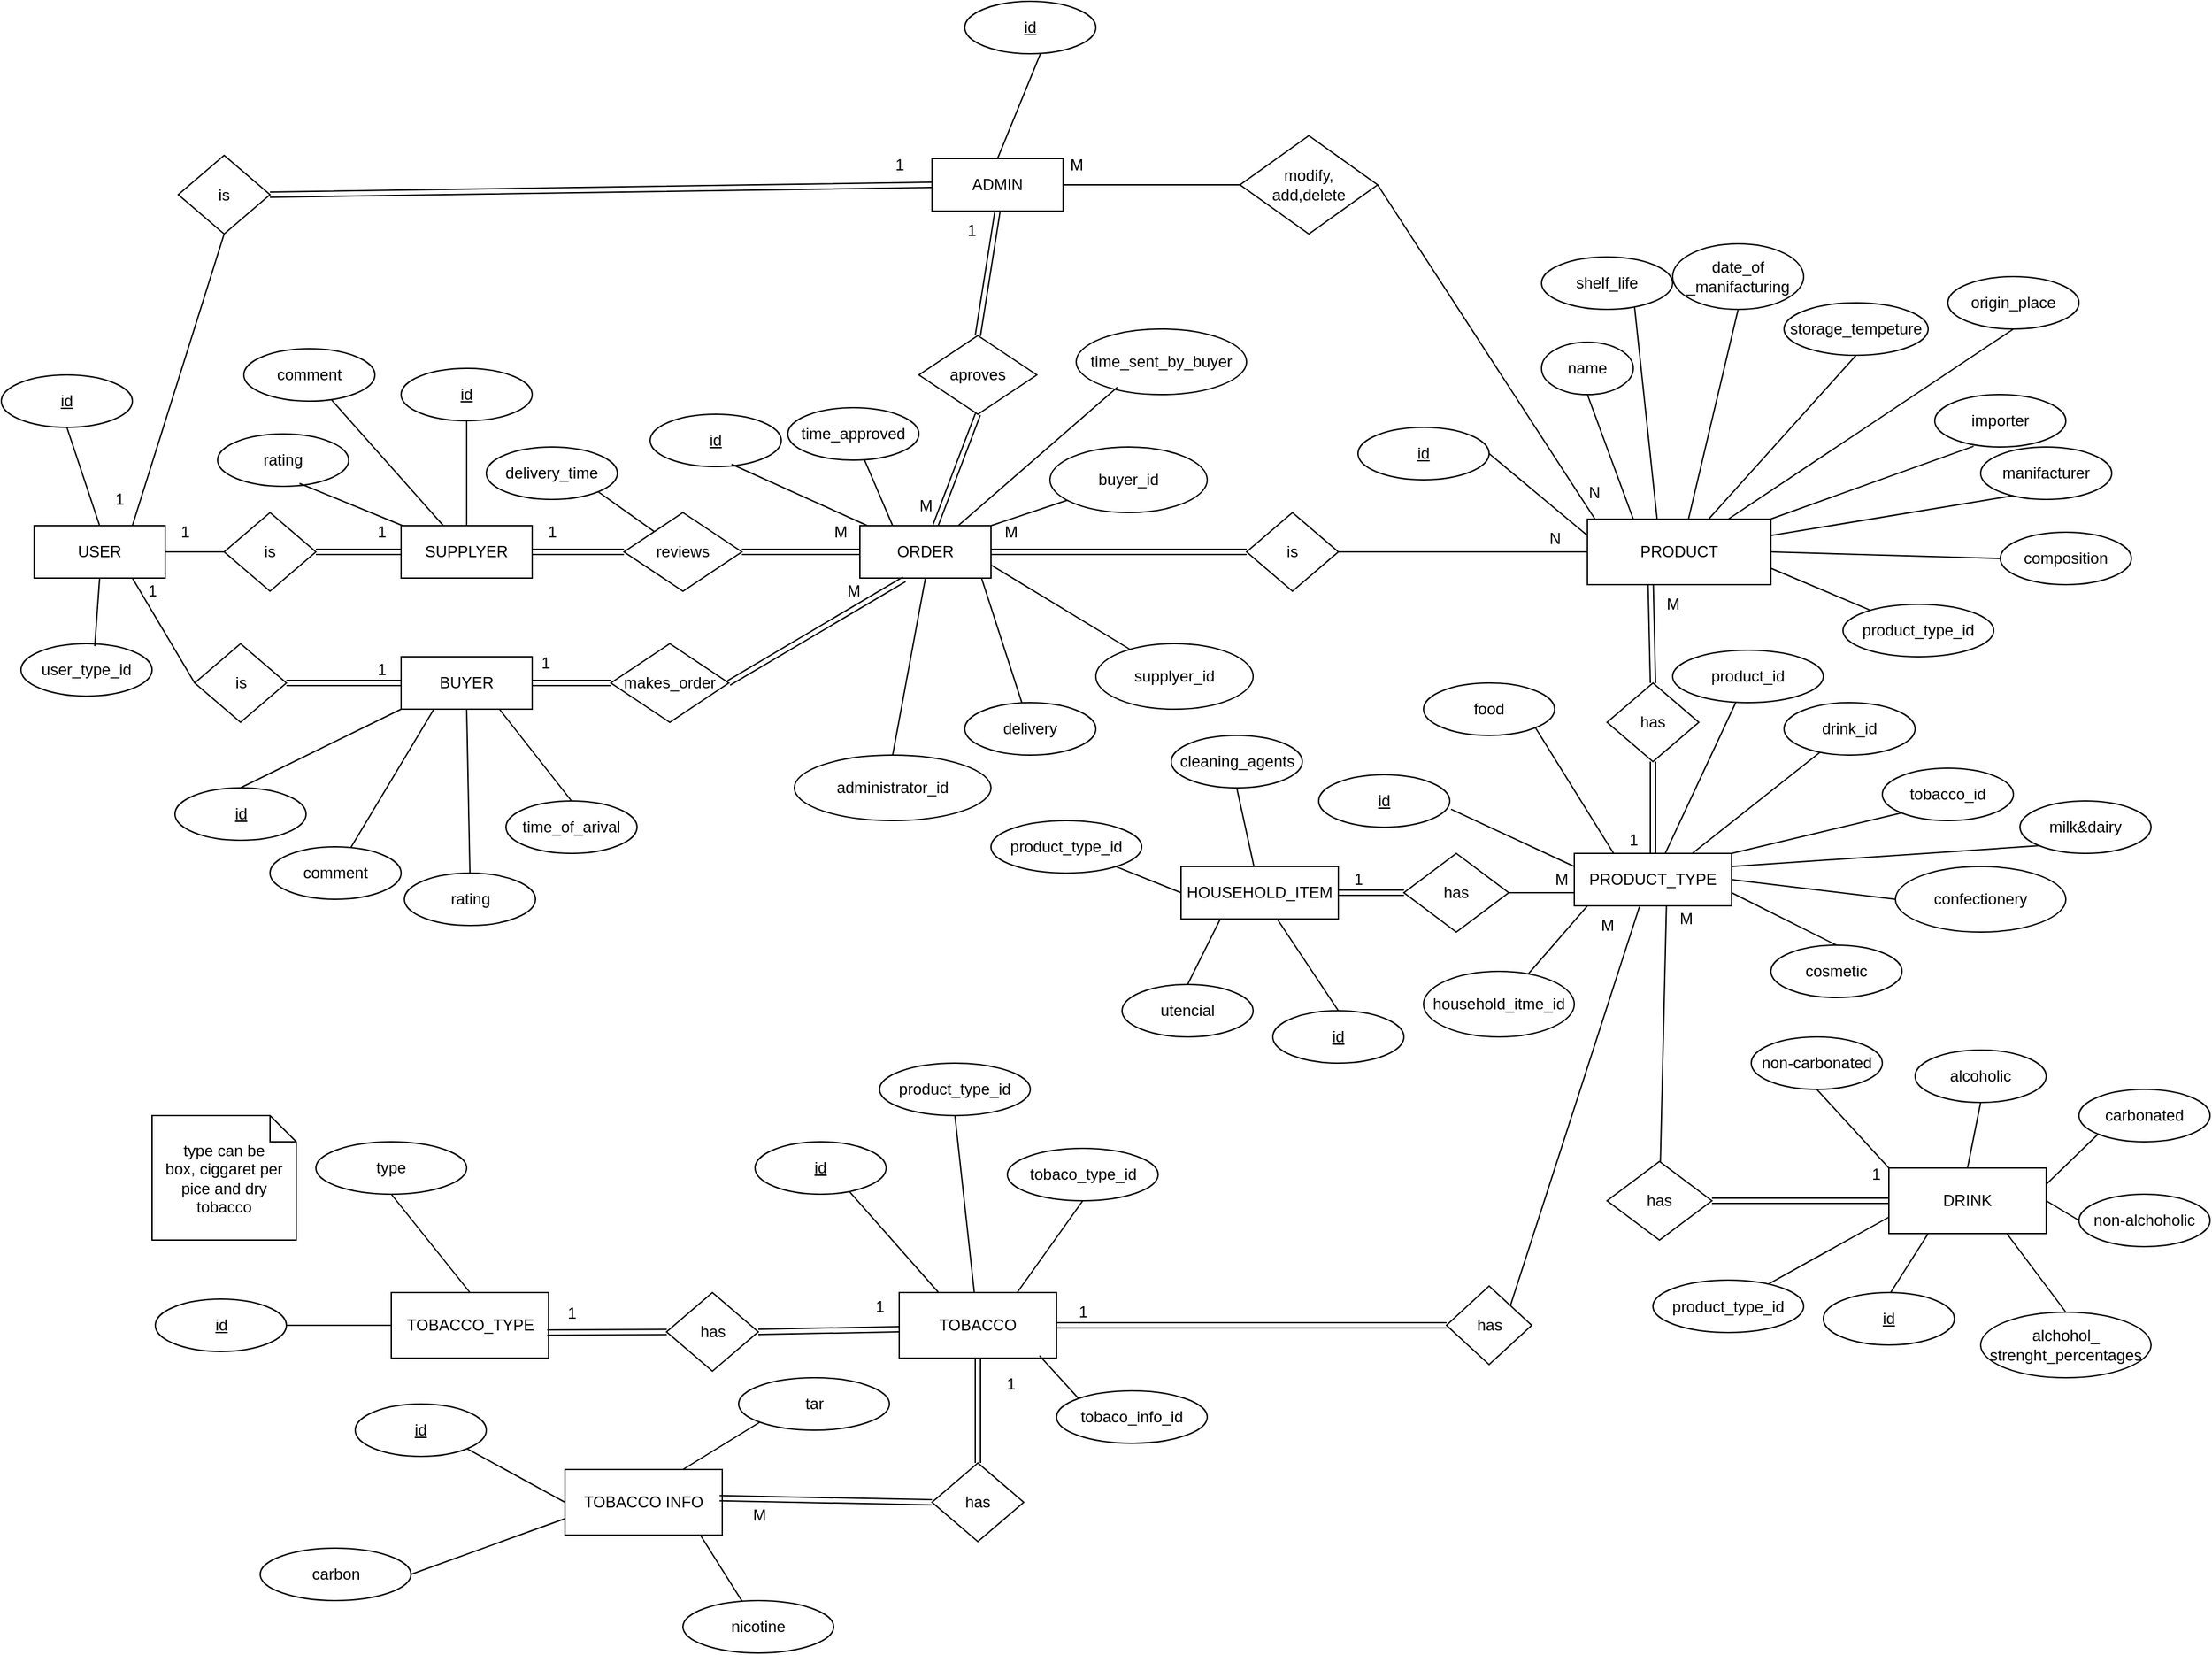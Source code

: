 <mxfile version="22.1.15" type="device">
  <diagram name="Page-1" id="J4cLD8PdN17ti4DEl5_Y">
    <mxGraphModel dx="2799" dy="2133" grid="1" gridSize="10" guides="1" tooltips="1" connect="1" arrows="1" fold="1" page="1" pageScale="1" pageWidth="850" pageHeight="1100" math="0" shadow="0">
      <root>
        <mxCell id="0" />
        <mxCell id="1" parent="0" />
        <mxCell id="G9Yo9sRYE2Fj-4BiYjjQ-325" value="" style="endArrow=none;html=1;rounded=0;exitX=0.75;exitY=0;exitDx=0;exitDy=0;" parent="1" source="G9Yo9sRYE2Fj-4BiYjjQ-302" target="G9Yo9sRYE2Fj-4BiYjjQ-317" edge="1">
          <mxGeometry relative="1" as="geometry">
            <mxPoint x="445" y="510" as="sourcePoint" />
            <mxPoint x="565" y="597" as="targetPoint" />
          </mxGeometry>
        </mxCell>
        <mxCell id="G9Yo9sRYE2Fj-4BiYjjQ-6" value="&lt;u&gt;id&lt;/u&gt;" style="ellipse;whiteSpace=wrap;html=1;align=center;" parent="1" vertex="1">
          <mxGeometry x="190" y="155" width="100" height="40" as="geometry" />
        </mxCell>
        <mxCell id="G9Yo9sRYE2Fj-4BiYjjQ-10" value="name" style="ellipse;whiteSpace=wrap;html=1;align=center;" parent="1" vertex="1">
          <mxGeometry x="330" y="90" width="70" height="40" as="geometry" />
        </mxCell>
        <mxCell id="G9Yo9sRYE2Fj-4BiYjjQ-11" value="storage_tempeture" style="ellipse;whiteSpace=wrap;html=1;align=center;" parent="1" vertex="1">
          <mxGeometry x="515" y="60" width="110" height="40" as="geometry" />
        </mxCell>
        <mxCell id="G9Yo9sRYE2Fj-4BiYjjQ-12" value="date_of&lt;br&gt;_manifacturing" style="ellipse;whiteSpace=wrap;html=1;align=center;" parent="1" vertex="1">
          <mxGeometry x="430" y="15" width="100" height="50" as="geometry" />
        </mxCell>
        <mxCell id="G9Yo9sRYE2Fj-4BiYjjQ-13" value="shelf_life" style="ellipse;whiteSpace=wrap;html=1;align=center;" parent="1" vertex="1">
          <mxGeometry x="330" y="25" width="100" height="40" as="geometry" />
        </mxCell>
        <mxCell id="G9Yo9sRYE2Fj-4BiYjjQ-14" value="composition" style="ellipse;whiteSpace=wrap;html=1;align=center;" parent="1" vertex="1">
          <mxGeometry x="680" y="235" width="100" height="40" as="geometry" />
        </mxCell>
        <mxCell id="G9Yo9sRYE2Fj-4BiYjjQ-19" value="origin_place" style="ellipse;whiteSpace=wrap;html=1;align=center;" parent="1" vertex="1">
          <mxGeometry x="640" y="40" width="100" height="40" as="geometry" />
        </mxCell>
        <mxCell id="G9Yo9sRYE2Fj-4BiYjjQ-24" value="manifacturer" style="ellipse;whiteSpace=wrap;html=1;align=center;" parent="1" vertex="1">
          <mxGeometry x="665" y="170" width="100" height="40" as="geometry" />
        </mxCell>
        <mxCell id="G9Yo9sRYE2Fj-4BiYjjQ-25" value="importer&lt;br&gt;" style="ellipse;whiteSpace=wrap;html=1;align=center;" parent="1" vertex="1">
          <mxGeometry x="630" y="130" width="100" height="40" as="geometry" />
        </mxCell>
        <mxCell id="G9Yo9sRYE2Fj-4BiYjjQ-26" value="" style="endArrow=none;html=1;rounded=0;entryX=0;entryY=0.25;entryDx=0;entryDy=0;exitX=1;exitY=0.5;exitDx=0;exitDy=0;" parent="1" source="G9Yo9sRYE2Fj-4BiYjjQ-6" target="G9Yo9sRYE2Fj-4BiYjjQ-1" edge="1">
          <mxGeometry relative="1" as="geometry">
            <mxPoint x="165" y="280" as="sourcePoint" />
            <mxPoint x="325" y="280" as="targetPoint" />
          </mxGeometry>
        </mxCell>
        <mxCell id="G9Yo9sRYE2Fj-4BiYjjQ-27" value="" style="endArrow=none;html=1;rounded=0;exitX=0.5;exitY=1;exitDx=0;exitDy=0;entryX=0.25;entryY=0;entryDx=0;entryDy=0;" parent="1" source="G9Yo9sRYE2Fj-4BiYjjQ-10" target="G9Yo9sRYE2Fj-4BiYjjQ-1" edge="1">
          <mxGeometry relative="1" as="geometry">
            <mxPoint x="265" y="210" as="sourcePoint" />
            <mxPoint x="375" y="230" as="targetPoint" />
          </mxGeometry>
        </mxCell>
        <mxCell id="G9Yo9sRYE2Fj-4BiYjjQ-28" value="" style="endArrow=none;html=1;rounded=0;entryX=0;entryY=0.5;entryDx=0;entryDy=0;exitX=1;exitY=0.5;exitDx=0;exitDy=0;" parent="1" source="G9Yo9sRYE2Fj-4BiYjjQ-1" target="G9Yo9sRYE2Fj-4BiYjjQ-14" edge="1">
          <mxGeometry relative="1" as="geometry">
            <mxPoint x="465" y="270" as="sourcePoint" />
            <mxPoint x="575" y="290" as="targetPoint" />
          </mxGeometry>
        </mxCell>
        <mxCell id="G9Yo9sRYE2Fj-4BiYjjQ-29" value="" style="endArrow=none;html=1;rounded=0;exitX=0.71;exitY=0.957;exitDx=0;exitDy=0;exitPerimeter=0;entryX=0.381;entryY=0.032;entryDx=0;entryDy=0;entryPerimeter=0;" parent="1" source="G9Yo9sRYE2Fj-4BiYjjQ-13" target="G9Yo9sRYE2Fj-4BiYjjQ-1" edge="1">
          <mxGeometry relative="1" as="geometry">
            <mxPoint x="265" y="260" as="sourcePoint" />
            <mxPoint x="375" y="280" as="targetPoint" />
          </mxGeometry>
        </mxCell>
        <mxCell id="G9Yo9sRYE2Fj-4BiYjjQ-30" value="" style="endArrow=none;html=1;rounded=0;exitX=0.5;exitY=1;exitDx=0;exitDy=0;entryX=0.548;entryY=0.032;entryDx=0;entryDy=0;entryPerimeter=0;" parent="1" source="G9Yo9sRYE2Fj-4BiYjjQ-12" target="G9Yo9sRYE2Fj-4BiYjjQ-1" edge="1">
          <mxGeometry relative="1" as="geometry">
            <mxPoint x="275" y="270" as="sourcePoint" />
            <mxPoint x="420" y="220" as="targetPoint" />
          </mxGeometry>
        </mxCell>
        <mxCell id="G9Yo9sRYE2Fj-4BiYjjQ-31" value="" style="endArrow=none;html=1;rounded=0;exitX=0.5;exitY=1;exitDx=0;exitDy=0;" parent="1" source="G9Yo9sRYE2Fj-4BiYjjQ-11" target="G9Yo9sRYE2Fj-4BiYjjQ-1" edge="1">
          <mxGeometry relative="1" as="geometry">
            <mxPoint x="285" y="280" as="sourcePoint" />
            <mxPoint x="395" y="300" as="targetPoint" />
          </mxGeometry>
        </mxCell>
        <mxCell id="G9Yo9sRYE2Fj-4BiYjjQ-32" value="" style="endArrow=none;html=1;rounded=0;entryX=0.5;entryY=1;entryDx=0;entryDy=0;" parent="1" source="G9Yo9sRYE2Fj-4BiYjjQ-1" target="G9Yo9sRYE2Fj-4BiYjjQ-19" edge="1">
          <mxGeometry relative="1" as="geometry">
            <mxPoint x="295" y="290" as="sourcePoint" />
            <mxPoint x="405" y="310" as="targetPoint" />
          </mxGeometry>
        </mxCell>
        <mxCell id="G9Yo9sRYE2Fj-4BiYjjQ-33" value="" style="endArrow=none;html=1;rounded=0;entryX=0.247;entryY=0.929;entryDx=0;entryDy=0;entryPerimeter=0;exitX=1;exitY=0.25;exitDx=0;exitDy=0;" parent="1" source="G9Yo9sRYE2Fj-4BiYjjQ-1" target="G9Yo9sRYE2Fj-4BiYjjQ-24" edge="1">
          <mxGeometry relative="1" as="geometry">
            <mxPoint x="465" y="244" as="sourcePoint" />
            <mxPoint x="415" y="320" as="targetPoint" />
          </mxGeometry>
        </mxCell>
        <mxCell id="G9Yo9sRYE2Fj-4BiYjjQ-34" value="" style="endArrow=none;html=1;rounded=0;entryX=0.296;entryY=0.986;entryDx=0;entryDy=0;entryPerimeter=0;" parent="1" source="G9Yo9sRYE2Fj-4BiYjjQ-1" target="G9Yo9sRYE2Fj-4BiYjjQ-25" edge="1">
          <mxGeometry relative="1" as="geometry">
            <mxPoint x="315" y="310" as="sourcePoint" />
            <mxPoint x="425" y="330" as="targetPoint" />
          </mxGeometry>
        </mxCell>
        <mxCell id="G9Yo9sRYE2Fj-4BiYjjQ-174" value="has" style="shape=rhombus;perimeter=rhombusPerimeter;whiteSpace=wrap;html=1;align=center;" parent="1" vertex="1">
          <mxGeometry x="257.5" y="810" width="65" height="60" as="geometry" />
        </mxCell>
        <mxCell id="G9Yo9sRYE2Fj-4BiYjjQ-188" value="non-alchoholic" style="ellipse;whiteSpace=wrap;html=1;align=center;" parent="1" vertex="1">
          <mxGeometry x="740" y="740" width="100" height="40" as="geometry" />
        </mxCell>
        <mxCell id="G9Yo9sRYE2Fj-4BiYjjQ-189" value="carbonated" style="ellipse;whiteSpace=wrap;html=1;align=center;" parent="1" vertex="1">
          <mxGeometry x="740" y="660" width="100" height="40" as="geometry" />
        </mxCell>
        <mxCell id="G9Yo9sRYE2Fj-4BiYjjQ-190" value="non-carbonated" style="ellipse;whiteSpace=wrap;html=1;align=center;" parent="1" vertex="1">
          <mxGeometry x="490" y="620" width="100" height="40" as="geometry" />
        </mxCell>
        <mxCell id="G9Yo9sRYE2Fj-4BiYjjQ-191" value="" style="endArrow=none;html=1;rounded=0;exitX=1;exitY=0.5;exitDx=0;exitDy=0;entryX=0;entryY=0.5;entryDx=0;entryDy=0;" parent="1" source="G9Yo9sRYE2Fj-4BiYjjQ-160" target="G9Yo9sRYE2Fj-4BiYjjQ-188" edge="1">
          <mxGeometry relative="1" as="geometry">
            <mxPoint x="715" y="758.75" as="sourcePoint" />
            <mxPoint x="760" y="741.25" as="targetPoint" />
          </mxGeometry>
        </mxCell>
        <mxCell id="G9Yo9sRYE2Fj-4BiYjjQ-193" value="" style="endArrow=none;html=1;rounded=0;entryX=0.5;entryY=0.054;entryDx=0;entryDy=0;exitX=0.25;exitY=1;exitDx=0;exitDy=0;entryPerimeter=0;" parent="1" source="G9Yo9sRYE2Fj-4BiYjjQ-160" target="G9Yo9sRYE2Fj-4BiYjjQ-170" edge="1">
          <mxGeometry relative="1" as="geometry">
            <mxPoint x="785" y="835" as="sourcePoint" />
            <mxPoint x="495" y="975" as="targetPoint" />
          </mxGeometry>
        </mxCell>
        <mxCell id="G9Yo9sRYE2Fj-4BiYjjQ-194" value="" style="endArrow=none;html=1;rounded=0;entryX=0;entryY=1;entryDx=0;entryDy=0;exitX=1;exitY=0.25;exitDx=0;exitDy=0;" parent="1" source="G9Yo9sRYE2Fj-4BiYjjQ-160" target="G9Yo9sRYE2Fj-4BiYjjQ-189" edge="1">
          <mxGeometry relative="1" as="geometry">
            <mxPoint x="720" y="925" as="sourcePoint" />
            <mxPoint x="716" y="995" as="targetPoint" />
          </mxGeometry>
        </mxCell>
        <mxCell id="G9Yo9sRYE2Fj-4BiYjjQ-195" value="" style="endArrow=none;html=1;rounded=0;entryX=0.5;entryY=1;entryDx=0;entryDy=0;exitX=0;exitY=0;exitDx=0;exitDy=0;" parent="1" source="G9Yo9sRYE2Fj-4BiYjjQ-160" target="G9Yo9sRYE2Fj-4BiYjjQ-190" edge="1">
          <mxGeometry relative="1" as="geometry">
            <mxPoint x="762" y="910" as="sourcePoint" />
            <mxPoint x="758" y="980" as="targetPoint" />
          </mxGeometry>
        </mxCell>
        <mxCell id="G9Yo9sRYE2Fj-4BiYjjQ-303" value="product_id" style="ellipse;whiteSpace=wrap;html=1;align=center;" parent="1" vertex="1">
          <mxGeometry x="430" y="325" width="115" height="40" as="geometry" />
        </mxCell>
        <mxCell id="G9Yo9sRYE2Fj-4BiYjjQ-306" value="" style="endArrow=none;html=1;rounded=0;" parent="1" source="G9Yo9sRYE2Fj-4BiYjjQ-302" target="G9Yo9sRYE2Fj-4BiYjjQ-303" edge="1">
          <mxGeometry relative="1" as="geometry">
            <mxPoint x="475" y="300" as="sourcePoint" />
            <mxPoint x="600" y="330" as="targetPoint" />
            <Array as="points" />
          </mxGeometry>
        </mxCell>
        <mxCell id="G9Yo9sRYE2Fj-4BiYjjQ-307" value="&lt;u&gt;id&lt;/u&gt;" style="ellipse;whiteSpace=wrap;html=1;align=center;" parent="1" vertex="1">
          <mxGeometry x="160" y="420" width="100" height="40" as="geometry" />
        </mxCell>
        <mxCell id="G9Yo9sRYE2Fj-4BiYjjQ-308" value="food" style="ellipse;whiteSpace=wrap;html=1;align=center;" parent="1" vertex="1">
          <mxGeometry x="240" y="350" width="100" height="40" as="geometry" />
        </mxCell>
        <mxCell id="G9Yo9sRYE2Fj-4BiYjjQ-310" value="milk&amp;amp;dairy" style="ellipse;whiteSpace=wrap;html=1;align=center;" parent="1" vertex="1">
          <mxGeometry x="695" y="440" width="100" height="40" as="geometry" />
        </mxCell>
        <mxCell id="G9Yo9sRYE2Fj-4BiYjjQ-311" value="confectionery" style="ellipse;whiteSpace=wrap;html=1;align=center;" parent="1" vertex="1">
          <mxGeometry x="600" y="490" width="130" height="50" as="geometry" />
        </mxCell>
        <mxCell id="G9Yo9sRYE2Fj-4BiYjjQ-312" value="cosmetic" style="ellipse;whiteSpace=wrap;html=1;align=center;" parent="1" vertex="1">
          <mxGeometry x="505" y="550" width="100" height="40" as="geometry" />
        </mxCell>
        <mxCell id="G9Yo9sRYE2Fj-4BiYjjQ-317" value="drink_id" style="ellipse;whiteSpace=wrap;html=1;align=center;" parent="1" vertex="1">
          <mxGeometry x="515" y="365" width="100" height="40" as="geometry" />
        </mxCell>
        <mxCell id="G9Yo9sRYE2Fj-4BiYjjQ-319" value="" style="endArrow=none;html=1;rounded=0;exitX=0.672;exitY=0.1;exitDx=0;exitDy=0;exitPerimeter=0;entryX=0.095;entryY=0.96;entryDx=0;entryDy=0;entryPerimeter=0;" parent="1" source="G9Yo9sRYE2Fj-4BiYjjQ-316" target="G9Yo9sRYE2Fj-4BiYjjQ-302" edge="1">
          <mxGeometry relative="1" as="geometry">
            <mxPoint x="255" y="600" as="sourcePoint" />
            <mxPoint x="375" y="687" as="targetPoint" />
          </mxGeometry>
        </mxCell>
        <mxCell id="G9Yo9sRYE2Fj-4BiYjjQ-320" value="" style="endArrow=none;html=1;rounded=0;entryX=0;entryY=0.25;entryDx=0;entryDy=0;exitX=1.01;exitY=0.658;exitDx=0;exitDy=0;exitPerimeter=0;" parent="1" source="G9Yo9sRYE2Fj-4BiYjjQ-307" target="G9Yo9sRYE2Fj-4BiYjjQ-302" edge="1">
          <mxGeometry relative="1" as="geometry">
            <mxPoint x="280" y="386.5" as="sourcePoint" />
            <mxPoint x="400" y="473.5" as="targetPoint" />
          </mxGeometry>
        </mxCell>
        <mxCell id="G9Yo9sRYE2Fj-4BiYjjQ-321" value="" style="endArrow=none;html=1;rounded=0;entryX=0.25;entryY=0;entryDx=0;entryDy=0;exitX=1;exitY=1;exitDx=0;exitDy=0;" parent="1" source="G9Yo9sRYE2Fj-4BiYjjQ-308" target="G9Yo9sRYE2Fj-4BiYjjQ-302" edge="1">
          <mxGeometry relative="1" as="geometry">
            <mxPoint x="325" y="370" as="sourcePoint" />
            <mxPoint x="445" y="457" as="targetPoint" />
          </mxGeometry>
        </mxCell>
        <mxCell id="G9Yo9sRYE2Fj-4BiYjjQ-322" value="" style="endArrow=none;html=1;rounded=0;entryX=0;entryY=1;entryDx=0;entryDy=0;exitX=1;exitY=0.25;exitDx=0;exitDy=0;" parent="1" source="G9Yo9sRYE2Fj-4BiYjjQ-302" target="G9Yo9sRYE2Fj-4BiYjjQ-310" edge="1">
          <mxGeometry relative="1" as="geometry">
            <mxPoint x="465" y="400" as="sourcePoint" />
            <mxPoint x="585" y="487" as="targetPoint" />
          </mxGeometry>
        </mxCell>
        <mxCell id="G9Yo9sRYE2Fj-4BiYjjQ-323" value="" style="endArrow=none;html=1;rounded=0;entryX=0.5;entryY=0;entryDx=0;entryDy=0;exitX=1;exitY=0.75;exitDx=0;exitDy=0;" parent="1" source="G9Yo9sRYE2Fj-4BiYjjQ-302" target="G9Yo9sRYE2Fj-4BiYjjQ-312" edge="1">
          <mxGeometry relative="1" as="geometry">
            <mxPoint x="495" y="490" as="sourcePoint" />
            <mxPoint x="615" y="577" as="targetPoint" />
          </mxGeometry>
        </mxCell>
        <mxCell id="G9Yo9sRYE2Fj-4BiYjjQ-324" value="" style="endArrow=none;html=1;rounded=0;entryX=0;entryY=0.5;entryDx=0;entryDy=0;exitX=1;exitY=0.5;exitDx=0;exitDy=0;entryPerimeter=0;" parent="1" source="G9Yo9sRYE2Fj-4BiYjjQ-302" target="G9Yo9sRYE2Fj-4BiYjjQ-311" edge="1">
          <mxGeometry relative="1" as="geometry">
            <mxPoint x="505" y="471.5" as="sourcePoint" />
            <mxPoint x="625" y="558.5" as="targetPoint" />
          </mxGeometry>
        </mxCell>
        <mxCell id="G9Yo9sRYE2Fj-4BiYjjQ-327" value="has" style="shape=rhombus;perimeter=rhombusPerimeter;whiteSpace=wrap;html=1;align=center;" parent="1" vertex="1">
          <mxGeometry x="380" y="350" width="70" height="60" as="geometry" />
        </mxCell>
        <mxCell id="G9Yo9sRYE2Fj-4BiYjjQ-338" value="" style="shape=link;html=1;rounded=0;exitX=0.5;exitY=0;exitDx=0;exitDy=0;entryX=0.345;entryY=1;entryDx=0;entryDy=0;entryPerimeter=0;" parent="1" source="G9Yo9sRYE2Fj-4BiYjjQ-327" target="G9Yo9sRYE2Fj-4BiYjjQ-1" edge="1">
          <mxGeometry relative="1" as="geometry">
            <mxPoint x="415" y="350" as="sourcePoint" />
            <mxPoint x="415" y="300" as="targetPoint" />
          </mxGeometry>
        </mxCell>
        <mxCell id="G9Yo9sRYE2Fj-4BiYjjQ-340" value="" style="endArrow=none;html=1;rounded=0;entryX=0.586;entryY=0.975;entryDx=0;entryDy=0;entryPerimeter=0;" parent="1" source="G9Yo9sRYE2Fj-4BiYjjQ-184" target="G9Yo9sRYE2Fj-4BiYjjQ-302" edge="1">
          <mxGeometry relative="1" as="geometry">
            <mxPoint x="580" y="670" as="sourcePoint" />
            <mxPoint x="560" y="750" as="targetPoint" />
          </mxGeometry>
        </mxCell>
        <mxCell id="G9Yo9sRYE2Fj-4BiYjjQ-160" value="DRINK" style="whiteSpace=wrap;html=1;" parent="1" vertex="1">
          <mxGeometry x="595" y="720" width="120" height="50" as="geometry" />
        </mxCell>
        <mxCell id="G9Yo9sRYE2Fj-4BiYjjQ-184" value="has" style="shape=rhombus;perimeter=rhombusPerimeter;whiteSpace=wrap;html=1;align=center;rotation=0;" parent="1" vertex="1">
          <mxGeometry x="380" y="715" width="80" height="60" as="geometry" />
        </mxCell>
        <mxCell id="G9Yo9sRYE2Fj-4BiYjjQ-170" value="&lt;u&gt;id&lt;/u&gt;" style="ellipse;whiteSpace=wrap;html=1;align=center;" parent="1" vertex="1">
          <mxGeometry x="545" y="815" width="100" height="40" as="geometry" />
        </mxCell>
        <mxCell id="G9Yo9sRYE2Fj-4BiYjjQ-403" value="alchohol_&lt;br&gt;strenght_percentages" style="ellipse;whiteSpace=wrap;html=1;align=center;" parent="1" vertex="1">
          <mxGeometry x="665" y="830" width="130" height="50" as="geometry" />
        </mxCell>
        <mxCell id="G9Yo9sRYE2Fj-4BiYjjQ-404" value="" style="endArrow=none;html=1;rounded=0;entryX=0.5;entryY=0;entryDx=0;entryDy=0;exitX=0.75;exitY=1;exitDx=0;exitDy=0;" parent="1" source="G9Yo9sRYE2Fj-4BiYjjQ-160" target="G9Yo9sRYE2Fj-4BiYjjQ-403" edge="1">
          <mxGeometry relative="1" as="geometry">
            <mxPoint x="722.68" y="999.68" as="sourcePoint" />
            <mxPoint x="625" y="1052" as="targetPoint" />
          </mxGeometry>
        </mxCell>
        <mxCell id="G9Yo9sRYE2Fj-4BiYjjQ-407" value="alcoholic" style="ellipse;whiteSpace=wrap;html=1;align=center;" parent="1" vertex="1">
          <mxGeometry x="615" y="630" width="100" height="40" as="geometry" />
        </mxCell>
        <mxCell id="G9Yo9sRYE2Fj-4BiYjjQ-408" value="" style="endArrow=none;html=1;rounded=0;entryX=0.5;entryY=0;entryDx=0;entryDy=0;exitX=0.5;exitY=1;exitDx=0;exitDy=0;" parent="1" source="G9Yo9sRYE2Fj-4BiYjjQ-407" target="G9Yo9sRYE2Fj-4BiYjjQ-160" edge="1">
          <mxGeometry relative="1" as="geometry">
            <mxPoint x="730" y="670" as="sourcePoint" />
            <mxPoint x="705" y="725" as="targetPoint" />
          </mxGeometry>
        </mxCell>
        <mxCell id="G9Yo9sRYE2Fj-4BiYjjQ-410" value="has" style="shape=rhombus;perimeter=rhombusPerimeter;whiteSpace=wrap;html=1;align=center;" parent="1" vertex="1">
          <mxGeometry x="225" y="480" width="80" height="60" as="geometry" />
        </mxCell>
        <mxCell id="G9Yo9sRYE2Fj-4BiYjjQ-316" value="household_itme_id" style="ellipse;whiteSpace=wrap;html=1;align=center;" parent="1" vertex="1">
          <mxGeometry x="240" y="570" width="115" height="50" as="geometry" />
        </mxCell>
        <mxCell id="G9Yo9sRYE2Fj-4BiYjjQ-413" value="tobacco_id" style="ellipse;whiteSpace=wrap;html=1;align=center;" parent="1" vertex="1">
          <mxGeometry x="590" y="415" width="100" height="40" as="geometry" />
        </mxCell>
        <mxCell id="G9Yo9sRYE2Fj-4BiYjjQ-414" value="" style="endArrow=none;html=1;rounded=0;entryX=1;entryY=0;entryDx=0;entryDy=0;exitX=0;exitY=1;exitDx=0;exitDy=0;" parent="1" source="G9Yo9sRYE2Fj-4BiYjjQ-413" target="G9Yo9sRYE2Fj-4BiYjjQ-302" edge="1">
          <mxGeometry relative="1" as="geometry">
            <mxPoint x="237" y="584" as="sourcePoint" />
            <mxPoint x="365" y="530" as="targetPoint" />
          </mxGeometry>
        </mxCell>
        <mxCell id="G9Yo9sRYE2Fj-4BiYjjQ-415" value="cleaning_agents" style="ellipse;whiteSpace=wrap;html=1;align=center;" parent="1" vertex="1">
          <mxGeometry x="47.5" y="390" width="100" height="40" as="geometry" />
        </mxCell>
        <mxCell id="G9Yo9sRYE2Fj-4BiYjjQ-416" value="" style="endArrow=none;html=1;rounded=0;entryX=0.5;entryY=1;entryDx=0;entryDy=0;" parent="1" source="G9Yo9sRYE2Fj-4BiYjjQ-409" target="G9Yo9sRYE2Fj-4BiYjjQ-415" edge="1">
          <mxGeometry relative="1" as="geometry">
            <mxPoint x="20" y="520" as="sourcePoint" />
            <mxPoint x="50" y="495" as="targetPoint" />
          </mxGeometry>
        </mxCell>
        <mxCell id="G9Yo9sRYE2Fj-4BiYjjQ-417" value="&lt;u&gt;id&lt;/u&gt;" style="ellipse;whiteSpace=wrap;html=1;align=center;" parent="1" vertex="1">
          <mxGeometry x="125" y="600" width="100" height="40" as="geometry" />
        </mxCell>
        <mxCell id="G9Yo9sRYE2Fj-4BiYjjQ-418" value="" style="endArrow=none;html=1;rounded=0;exitX=0.5;exitY=0;exitDx=0;exitDy=0;" parent="1" source="G9Yo9sRYE2Fj-4BiYjjQ-417" target="G9Yo9sRYE2Fj-4BiYjjQ-409" edge="1">
          <mxGeometry relative="1" as="geometry">
            <mxPoint x="136" y="600" as="sourcePoint" />
            <mxPoint x="120" y="540" as="targetPoint" />
          </mxGeometry>
        </mxCell>
        <mxCell id="G9Yo9sRYE2Fj-4BiYjjQ-419" value="utencial" style="ellipse;whiteSpace=wrap;html=1;align=center;" parent="1" vertex="1">
          <mxGeometry x="10" y="580" width="100" height="40" as="geometry" />
        </mxCell>
        <mxCell id="G9Yo9sRYE2Fj-4BiYjjQ-420" value="" style="endArrow=none;html=1;rounded=0;entryX=0.25;entryY=1;entryDx=0;entryDy=0;exitX=0.5;exitY=0;exitDx=0;exitDy=0;" parent="1" source="G9Yo9sRYE2Fj-4BiYjjQ-419" target="G9Yo9sRYE2Fj-4BiYjjQ-409" edge="1">
          <mxGeometry relative="1" as="geometry">
            <mxPoint x="124" y="500" as="sourcePoint" />
            <mxPoint x="108" y="440" as="targetPoint" />
          </mxGeometry>
        </mxCell>
        <mxCell id="2UpBzvS0hHRDrUwvsVtg-57" value="USER" style="whiteSpace=wrap;html=1;align=center;" parent="1" vertex="1">
          <mxGeometry x="-820" y="230" width="100" height="40" as="geometry" />
        </mxCell>
        <mxCell id="2UpBzvS0hHRDrUwvsVtg-58" value="&lt;u&gt;id&lt;/u&gt;" style="ellipse;whiteSpace=wrap;html=1;align=center;" parent="1" vertex="1">
          <mxGeometry x="-845" y="115" width="100" height="40" as="geometry" />
        </mxCell>
        <mxCell id="2UpBzvS0hHRDrUwvsVtg-59" value="" style="endArrow=none;html=1;rounded=0;exitX=0.5;exitY=1;exitDx=0;exitDy=0;entryX=0.5;entryY=0;entryDx=0;entryDy=0;" parent="1" source="2UpBzvS0hHRDrUwvsVtg-58" target="2UpBzvS0hHRDrUwvsVtg-57" edge="1">
          <mxGeometry relative="1" as="geometry">
            <mxPoint x="-475" y="355" as="sourcePoint" />
            <mxPoint x="-315" y="355" as="targetPoint" />
          </mxGeometry>
        </mxCell>
        <mxCell id="2UpBzvS0hHRDrUwvsVtg-60" value="is" style="shape=rhombus;perimeter=rhombusPerimeter;whiteSpace=wrap;html=1;align=center;" parent="1" vertex="1">
          <mxGeometry x="-675" y="220" width="70" height="60" as="geometry" />
        </mxCell>
        <mxCell id="2UpBzvS0hHRDrUwvsVtg-61" value="is" style="shape=rhombus;perimeter=rhombusPerimeter;whiteSpace=wrap;html=1;align=center;" parent="1" vertex="1">
          <mxGeometry x="-697.5" y="320" width="70" height="60" as="geometry" />
        </mxCell>
        <mxCell id="2UpBzvS0hHRDrUwvsVtg-62" value="is" style="shape=rhombus;perimeter=rhombusPerimeter;whiteSpace=wrap;html=1;align=center;" parent="1" vertex="1">
          <mxGeometry x="-710" y="-52.5" width="70" height="60" as="geometry" />
        </mxCell>
        <mxCell id="2UpBzvS0hHRDrUwvsVtg-63" value="ADMIN" style="whiteSpace=wrap;html=1;align=center;" parent="1" vertex="1">
          <mxGeometry x="-135" y="-50" width="100" height="40" as="geometry" />
        </mxCell>
        <mxCell id="2UpBzvS0hHRDrUwvsVtg-64" value="BUYER" style="whiteSpace=wrap;html=1;align=center;" parent="1" vertex="1">
          <mxGeometry x="-540" y="330" width="100" height="40" as="geometry" />
        </mxCell>
        <mxCell id="2UpBzvS0hHRDrUwvsVtg-65" value="SUPPLYER" style="whiteSpace=wrap;html=1;align=center;" parent="1" vertex="1">
          <mxGeometry x="-540" y="230" width="100" height="40" as="geometry" />
        </mxCell>
        <mxCell id="2UpBzvS0hHRDrUwvsVtg-66" value="" style="endArrow=none;html=1;rounded=0;exitX=0.75;exitY=0;exitDx=0;exitDy=0;entryX=0.5;entryY=1;entryDx=0;entryDy=0;" parent="1" source="2UpBzvS0hHRDrUwvsVtg-57" target="2UpBzvS0hHRDrUwvsVtg-62" edge="1">
          <mxGeometry relative="1" as="geometry">
            <mxPoint x="-430" y="335" as="sourcePoint" />
            <mxPoint x="-270" y="335" as="targetPoint" />
          </mxGeometry>
        </mxCell>
        <mxCell id="2UpBzvS0hHRDrUwvsVtg-67" value="" style="endArrow=none;html=1;rounded=0;exitX=1;exitY=0.5;exitDx=0;exitDy=0;entryX=0;entryY=0.5;entryDx=0;entryDy=0;" parent="1" source="2UpBzvS0hHRDrUwvsVtg-57" target="2UpBzvS0hHRDrUwvsVtg-60" edge="1">
          <mxGeometry relative="1" as="geometry">
            <mxPoint x="-430" y="335" as="sourcePoint" />
            <mxPoint x="-270" y="335" as="targetPoint" />
          </mxGeometry>
        </mxCell>
        <mxCell id="2UpBzvS0hHRDrUwvsVtg-68" value="" style="endArrow=none;html=1;rounded=0;exitX=0.75;exitY=1;exitDx=0;exitDy=0;entryX=0;entryY=0.5;entryDx=0;entryDy=0;" parent="1" source="2UpBzvS0hHRDrUwvsVtg-57" target="2UpBzvS0hHRDrUwvsVtg-61" edge="1">
          <mxGeometry relative="1" as="geometry">
            <mxPoint x="-735" y="245" as="sourcePoint" />
            <mxPoint x="-665" y="270" as="targetPoint" />
          </mxGeometry>
        </mxCell>
        <mxCell id="2UpBzvS0hHRDrUwvsVtg-69" value="" style="shape=link;html=1;rounded=0;exitX=1;exitY=0.5;exitDx=0;exitDy=0;entryX=0;entryY=0.5;entryDx=0;entryDy=0;" parent="1" source="2UpBzvS0hHRDrUwvsVtg-61" target="2UpBzvS0hHRDrUwvsVtg-64" edge="1">
          <mxGeometry relative="1" as="geometry">
            <mxPoint x="-670" y="620" as="sourcePoint" />
            <mxPoint x="-600" y="430" as="targetPoint" />
          </mxGeometry>
        </mxCell>
        <mxCell id="2UpBzvS0hHRDrUwvsVtg-70" value="" style="shape=link;html=1;rounded=0;exitX=1;exitY=0.5;exitDx=0;exitDy=0;entryX=0;entryY=0.5;entryDx=0;entryDy=0;" parent="1" source="2UpBzvS0hHRDrUwvsVtg-60" target="2UpBzvS0hHRDrUwvsVtg-65" edge="1">
          <mxGeometry relative="1" as="geometry">
            <mxPoint x="-630" y="345" as="sourcePoint" />
            <mxPoint x="-540" y="345" as="targetPoint" />
          </mxGeometry>
        </mxCell>
        <mxCell id="2UpBzvS0hHRDrUwvsVtg-71" value="" style="shape=link;html=1;rounded=0;exitX=1;exitY=0.5;exitDx=0;exitDy=0;entryX=0;entryY=0.5;entryDx=0;entryDy=0;" parent="1" source="2UpBzvS0hHRDrUwvsVtg-62" target="2UpBzvS0hHRDrUwvsVtg-63" edge="1">
          <mxGeometry relative="1" as="geometry">
            <mxPoint x="-620" y="355" as="sourcePoint" />
            <mxPoint x="-530" y="355" as="targetPoint" />
          </mxGeometry>
        </mxCell>
        <mxCell id="2UpBzvS0hHRDrUwvsVtg-73" value="makes_order" style="shape=rhombus;perimeter=rhombusPerimeter;whiteSpace=wrap;html=1;align=center;" parent="1" vertex="1">
          <mxGeometry x="-380" y="320" width="90" height="60" as="geometry" />
        </mxCell>
        <mxCell id="2UpBzvS0hHRDrUwvsVtg-74" value="reviews" style="shape=rhombus;perimeter=rhombusPerimeter;whiteSpace=wrap;html=1;align=center;" parent="1" vertex="1">
          <mxGeometry x="-370" y="220" width="90" height="60" as="geometry" />
        </mxCell>
        <mxCell id="2UpBzvS0hHRDrUwvsVtg-75" value="aproves" style="shape=rhombus;perimeter=rhombusPerimeter;whiteSpace=wrap;html=1;align=center;" parent="1" vertex="1">
          <mxGeometry x="-145" y="85" width="90" height="60" as="geometry" />
        </mxCell>
        <mxCell id="2UpBzvS0hHRDrUwvsVtg-76" value="" style="shape=link;html=1;rounded=0;exitX=1;exitY=0.5;exitDx=0;exitDy=0;entryX=0;entryY=0.5;entryDx=0;entryDy=0;" parent="1" source="2UpBzvS0hHRDrUwvsVtg-64" target="2UpBzvS0hHRDrUwvsVtg-73" edge="1">
          <mxGeometry relative="1" as="geometry">
            <mxPoint x="-450" y="364.13" as="sourcePoint" />
            <mxPoint x="-360" y="364.13" as="targetPoint" />
          </mxGeometry>
        </mxCell>
        <mxCell id="2UpBzvS0hHRDrUwvsVtg-77" value="" style="shape=link;html=1;rounded=0;exitX=1;exitY=0.5;exitDx=0;exitDy=0;entryX=0;entryY=0.5;entryDx=0;entryDy=0;" parent="1" source="2UpBzvS0hHRDrUwvsVtg-65" target="2UpBzvS0hHRDrUwvsVtg-74" edge="1">
          <mxGeometry relative="1" as="geometry">
            <mxPoint x="-427.5" y="249.57" as="sourcePoint" />
            <mxPoint x="-357.5" y="250" as="targetPoint" />
          </mxGeometry>
        </mxCell>
        <mxCell id="2UpBzvS0hHRDrUwvsVtg-78" value="" style="shape=link;html=1;rounded=0;exitX=0.5;exitY=1;exitDx=0;exitDy=0;entryX=0.5;entryY=0;entryDx=0;entryDy=0;" parent="1" source="2UpBzvS0hHRDrUwvsVtg-63" target="2UpBzvS0hHRDrUwvsVtg-75" edge="1">
          <mxGeometry relative="1" as="geometry">
            <mxPoint x="-417.5" y="195" as="sourcePoint" />
            <mxPoint x="-50" y="120" as="targetPoint" />
          </mxGeometry>
        </mxCell>
        <mxCell id="2UpBzvS0hHRDrUwvsVtg-79" value="" style="shape=link;html=1;rounded=0;exitX=0;exitY=0.5;exitDx=0;exitDy=0;entryX=1;entryY=0.5;entryDx=0;entryDy=0;" parent="1" source="2UpBzvS0hHRDrUwvsVtg-72" target="2UpBzvS0hHRDrUwvsVtg-74" edge="1">
          <mxGeometry relative="1" as="geometry">
            <mxPoint x="-430" y="260" as="sourcePoint" />
            <mxPoint x="-360" y="260" as="targetPoint" />
          </mxGeometry>
        </mxCell>
        <mxCell id="2UpBzvS0hHRDrUwvsVtg-80" value="" style="shape=link;html=1;rounded=0;entryX=0.5;entryY=1;entryDx=0;entryDy=0;" parent="1" source="2UpBzvS0hHRDrUwvsVtg-72" target="2UpBzvS0hHRDrUwvsVtg-75" edge="1">
          <mxGeometry relative="1" as="geometry">
            <mxPoint x="-420" y="270" as="sourcePoint" />
            <mxPoint x="-350" y="270" as="targetPoint" />
          </mxGeometry>
        </mxCell>
        <mxCell id="2UpBzvS0hHRDrUwvsVtg-82" value="&lt;u&gt;id&lt;/u&gt;" style="ellipse;whiteSpace=wrap;html=1;align=center;" parent="1" vertex="1">
          <mxGeometry x="-110" y="-170" width="100" height="40" as="geometry" />
        </mxCell>
        <mxCell id="2UpBzvS0hHRDrUwvsVtg-83" value="&lt;u&gt;id&lt;/u&gt;" style="ellipse;whiteSpace=wrap;html=1;align=center;" parent="1" vertex="1">
          <mxGeometry x="-540" y="110" width="100" height="40" as="geometry" />
        </mxCell>
        <mxCell id="2UpBzvS0hHRDrUwvsVtg-84" value="&lt;u&gt;id&lt;/u&gt;" style="ellipse;whiteSpace=wrap;html=1;align=center;" parent="1" vertex="1">
          <mxGeometry x="-712.5" y="430" width="100" height="40" as="geometry" />
        </mxCell>
        <mxCell id="2UpBzvS0hHRDrUwvsVtg-85" value="" style="endArrow=none;html=1;rounded=0;entryX=0;entryY=1;entryDx=0;entryDy=0;exitX=0.5;exitY=0;exitDx=0;exitDy=0;" parent="1" source="2UpBzvS0hHRDrUwvsVtg-84" target="2UpBzvS0hHRDrUwvsVtg-64" edge="1">
          <mxGeometry relative="1" as="geometry">
            <mxPoint x="-515" y="430" as="sourcePoint" />
            <mxPoint x="-465" y="430" as="targetPoint" />
          </mxGeometry>
        </mxCell>
        <mxCell id="2UpBzvS0hHRDrUwvsVtg-86" value="" style="endArrow=none;html=1;rounded=0;entryX=0.5;entryY=0;entryDx=0;entryDy=0;exitX=0.5;exitY=1;exitDx=0;exitDy=0;" parent="1" source="2UpBzvS0hHRDrUwvsVtg-83" target="2UpBzvS0hHRDrUwvsVtg-65" edge="1">
          <mxGeometry relative="1" as="geometry">
            <mxPoint x="-517" y="430" as="sourcePoint" />
            <mxPoint x="-490" y="365" as="targetPoint" />
          </mxGeometry>
        </mxCell>
        <mxCell id="2UpBzvS0hHRDrUwvsVtg-87" value="" style="endArrow=none;html=1;rounded=0;entryX=0.5;entryY=0;entryDx=0;entryDy=0;exitX=0.577;exitY=1.002;exitDx=0;exitDy=0;exitPerimeter=0;" parent="1" source="2UpBzvS0hHRDrUwvsVtg-82" target="2UpBzvS0hHRDrUwvsVtg-63" edge="1">
          <mxGeometry relative="1" as="geometry">
            <mxPoint x="-502" y="210" as="sourcePoint" />
            <mxPoint x="-480" y="240" as="targetPoint" />
          </mxGeometry>
        </mxCell>
        <mxCell id="2UpBzvS0hHRDrUwvsVtg-88" value="time_sent_by_buyer" style="ellipse;whiteSpace=wrap;html=1;align=center;" parent="1" vertex="1">
          <mxGeometry x="-25" y="80" width="130" height="50" as="geometry" />
        </mxCell>
        <mxCell id="2UpBzvS0hHRDrUwvsVtg-89" value="&lt;u&gt;id&lt;/u&gt;" style="ellipse;whiteSpace=wrap;html=1;align=center;" parent="1" vertex="1">
          <mxGeometry x="-350" y="145" width="100" height="40" as="geometry" />
        </mxCell>
        <mxCell id="2UpBzvS0hHRDrUwvsVtg-90" value="time_approved" style="ellipse;whiteSpace=wrap;html=1;align=center;" parent="1" vertex="1">
          <mxGeometry x="-245" y="140" width="100" height="40" as="geometry" />
        </mxCell>
        <mxCell id="2UpBzvS0hHRDrUwvsVtg-91" value="administrator_id" style="ellipse;whiteSpace=wrap;html=1;align=center;" parent="1" vertex="1">
          <mxGeometry x="-240" y="405" width="150" height="50" as="geometry" />
        </mxCell>
        <mxCell id="2UpBzvS0hHRDrUwvsVtg-92" value="supplyer_id" style="ellipse;whiteSpace=wrap;html=1;align=center;" parent="1" vertex="1">
          <mxGeometry x="-10" y="320" width="120" height="50" as="geometry" />
        </mxCell>
        <mxCell id="2UpBzvS0hHRDrUwvsVtg-93" value="delivery" style="ellipse;whiteSpace=wrap;html=1;align=center;" parent="1" vertex="1">
          <mxGeometry x="-110" y="365" width="100" height="40" as="geometry" />
        </mxCell>
        <mxCell id="2UpBzvS0hHRDrUwvsVtg-94" value="" style="endArrow=none;html=1;rounded=0;exitX=0.5;exitY=0;exitDx=0;exitDy=0;entryX=0.5;entryY=1;entryDx=0;entryDy=0;" parent="1" source="2UpBzvS0hHRDrUwvsVtg-91" target="2UpBzvS0hHRDrUwvsVtg-72" edge="1">
          <mxGeometry relative="1" as="geometry">
            <mxPoint x="-270" y="360" as="sourcePoint" />
            <mxPoint x="-145" y="280" as="targetPoint" />
          </mxGeometry>
        </mxCell>
        <mxCell id="2UpBzvS0hHRDrUwvsVtg-95" value="" style="endArrow=none;html=1;rounded=0;entryX=0.929;entryY=1.009;entryDx=0;entryDy=0;entryPerimeter=0;" parent="1" source="2UpBzvS0hHRDrUwvsVtg-93" target="2UpBzvS0hHRDrUwvsVtg-72" edge="1">
          <mxGeometry relative="1" as="geometry">
            <mxPoint x="-195" y="365" as="sourcePoint" />
            <mxPoint x="-105" y="280" as="targetPoint" />
          </mxGeometry>
        </mxCell>
        <mxCell id="2UpBzvS0hHRDrUwvsVtg-96" value="" style="endArrow=none;html=1;rounded=0;entryX=1;entryY=0.75;entryDx=0;entryDy=0;" parent="1" source="2UpBzvS0hHRDrUwvsVtg-92" target="2UpBzvS0hHRDrUwvsVtg-72" edge="1">
          <mxGeometry relative="1" as="geometry">
            <mxPoint x="-185" y="375" as="sourcePoint" />
            <mxPoint x="-95" y="290" as="targetPoint" />
          </mxGeometry>
        </mxCell>
        <mxCell id="2UpBzvS0hHRDrUwvsVtg-97" value="" style="endArrow=none;html=1;rounded=0;exitX=0.75;exitY=0;exitDx=0;exitDy=0;entryX=0.242;entryY=0.887;entryDx=0;entryDy=0;entryPerimeter=0;" parent="1" source="2UpBzvS0hHRDrUwvsVtg-72" target="2UpBzvS0hHRDrUwvsVtg-88" edge="1">
          <mxGeometry relative="1" as="geometry">
            <mxPoint x="-175" y="385" as="sourcePoint" />
            <mxPoint x="-85" y="300" as="targetPoint" />
          </mxGeometry>
        </mxCell>
        <mxCell id="2UpBzvS0hHRDrUwvsVtg-98" value="" style="endArrow=none;html=1;rounded=0;exitX=0.25;exitY=0;exitDx=0;exitDy=0;" parent="1" source="2UpBzvS0hHRDrUwvsVtg-72" target="2UpBzvS0hHRDrUwvsVtg-90" edge="1">
          <mxGeometry relative="1" as="geometry">
            <mxPoint x="-165" y="395" as="sourcePoint" />
            <mxPoint x="-75" y="310" as="targetPoint" />
          </mxGeometry>
        </mxCell>
        <mxCell id="2UpBzvS0hHRDrUwvsVtg-99" value="" style="endArrow=none;html=1;rounded=0;entryX=0.621;entryY=0.953;entryDx=0;entryDy=0;entryPerimeter=0;" parent="1" source="2UpBzvS0hHRDrUwvsVtg-72" target="2UpBzvS0hHRDrUwvsVtg-89" edge="1">
          <mxGeometry relative="1" as="geometry">
            <mxPoint x="-155" y="405" as="sourcePoint" />
            <mxPoint x="-65" y="320" as="targetPoint" />
          </mxGeometry>
        </mxCell>
        <mxCell id="2UpBzvS0hHRDrUwvsVtg-100" value="1" style="text;html=1;align=center;verticalAlign=middle;resizable=0;points=[];autosize=1;strokeColor=none;fillColor=none;" parent="1" vertex="1">
          <mxGeometry x="-570" y="325" width="30" height="30" as="geometry" />
        </mxCell>
        <mxCell id="2UpBzvS0hHRDrUwvsVtg-101" value="1" style="text;html=1;align=center;verticalAlign=middle;resizable=0;points=[];autosize=1;strokeColor=none;fillColor=none;" parent="1" vertex="1">
          <mxGeometry x="-745" y="265" width="30" height="30" as="geometry" />
        </mxCell>
        <mxCell id="2UpBzvS0hHRDrUwvsVtg-102" value="1" style="text;html=1;align=center;verticalAlign=middle;resizable=0;points=[];autosize=1;strokeColor=none;fillColor=none;" parent="1" vertex="1">
          <mxGeometry x="-720" y="220" width="30" height="30" as="geometry" />
        </mxCell>
        <mxCell id="2UpBzvS0hHRDrUwvsVtg-103" value="1" style="text;html=1;align=center;verticalAlign=middle;resizable=0;points=[];autosize=1;strokeColor=none;fillColor=none;" parent="1" vertex="1">
          <mxGeometry x="-570" y="220" width="30" height="30" as="geometry" />
        </mxCell>
        <mxCell id="2UpBzvS0hHRDrUwvsVtg-104" value="1" style="text;html=1;align=center;verticalAlign=middle;resizable=0;points=[];autosize=1;strokeColor=none;fillColor=none;" parent="1" vertex="1">
          <mxGeometry x="-175" y="-60" width="30" height="30" as="geometry" />
        </mxCell>
        <mxCell id="2UpBzvS0hHRDrUwvsVtg-106" value="1" style="text;html=1;align=center;verticalAlign=middle;resizable=0;points=[];autosize=1;strokeColor=none;fillColor=none;" parent="1" vertex="1">
          <mxGeometry x="-440" y="220" width="30" height="30" as="geometry" />
        </mxCell>
        <mxCell id="2UpBzvS0hHRDrUwvsVtg-107" value="M" style="text;html=1;align=center;verticalAlign=middle;resizable=0;points=[];autosize=1;strokeColor=none;fillColor=none;" parent="1" vertex="1">
          <mxGeometry x="-210" y="265" width="30" height="30" as="geometry" />
        </mxCell>
        <mxCell id="2UpBzvS0hHRDrUwvsVtg-110" value="M" style="text;html=1;align=center;verticalAlign=middle;resizable=0;points=[];autosize=1;strokeColor=none;fillColor=none;" parent="1" vertex="1">
          <mxGeometry x="-220" y="220" width="30" height="30" as="geometry" />
        </mxCell>
        <mxCell id="2UpBzvS0hHRDrUwvsVtg-111" value="1" style="text;html=1;align=center;verticalAlign=middle;resizable=0;points=[];autosize=1;strokeColor=none;fillColor=none;" parent="1" vertex="1">
          <mxGeometry x="-445" y="320" width="30" height="30" as="geometry" />
        </mxCell>
        <mxCell id="2UpBzvS0hHRDrUwvsVtg-112" value="M" style="text;html=1;align=center;verticalAlign=middle;resizable=0;points=[];autosize=1;strokeColor=none;fillColor=none;" parent="1" vertex="1">
          <mxGeometry x="-90" y="220" width="30" height="30" as="geometry" />
        </mxCell>
        <mxCell id="2UpBzvS0hHRDrUwvsVtg-113" value="" style="shape=link;html=1;rounded=0;exitX=0;exitY=0.5;exitDx=0;exitDy=0;" parent="1" source="2UpBzvS0hHRDrUwvsVtg-114" target="2UpBzvS0hHRDrUwvsVtg-72" edge="1">
          <mxGeometry relative="1" as="geometry">
            <mxPoint x="425" y="360" as="sourcePoint" />
            <mxPoint x="423" y="305" as="targetPoint" />
          </mxGeometry>
        </mxCell>
        <mxCell id="2UpBzvS0hHRDrUwvsVtg-114" value="is" style="shape=rhombus;perimeter=rhombusPerimeter;whiteSpace=wrap;html=1;align=center;" parent="1" vertex="1">
          <mxGeometry x="105" y="220" width="70" height="60" as="geometry" />
        </mxCell>
        <mxCell id="2UpBzvS0hHRDrUwvsVtg-116" value="N" style="text;html=1;align=center;verticalAlign=middle;resizable=0;points=[];autosize=1;strokeColor=none;fillColor=none;" parent="1" vertex="1">
          <mxGeometry x="325" y="225" width="30" height="30" as="geometry" />
        </mxCell>
        <mxCell id="84OGDN7-KMlijia9FD8m-1" value="1" style="text;html=1;align=center;verticalAlign=middle;resizable=0;points=[];autosize=1;strokeColor=none;fillColor=none;" parent="1" vertex="1">
          <mxGeometry x="175" y="485" width="30" height="30" as="geometry" />
        </mxCell>
        <mxCell id="84OGDN7-KMlijia9FD8m-2" value="M" style="text;html=1;align=center;verticalAlign=middle;resizable=0;points=[];autosize=1;strokeColor=none;fillColor=none;" parent="1" vertex="1">
          <mxGeometry x="330" y="485" width="30" height="30" as="geometry" />
        </mxCell>
        <mxCell id="84OGDN7-KMlijia9FD8m-3" value="1" style="text;html=1;align=center;verticalAlign=middle;resizable=0;points=[];autosize=1;strokeColor=none;fillColor=none;" parent="1" vertex="1">
          <mxGeometry x="570" y="710" width="30" height="30" as="geometry" />
        </mxCell>
        <mxCell id="84OGDN7-KMlijia9FD8m-5" value="M" style="text;html=1;align=center;verticalAlign=middle;resizable=0;points=[];autosize=1;strokeColor=none;fillColor=none;" parent="1" vertex="1">
          <mxGeometry x="365" y="520" width="30" height="30" as="geometry" />
        </mxCell>
        <mxCell id="84OGDN7-KMlijia9FD8m-6" value="M" style="text;html=1;align=center;verticalAlign=middle;resizable=0;points=[];autosize=1;strokeColor=none;fillColor=none;" parent="1" vertex="1">
          <mxGeometry x="425" y="515" width="30" height="30" as="geometry" />
        </mxCell>
        <mxCell id="84OGDN7-KMlijia9FD8m-8" value="1" style="text;html=1;align=center;verticalAlign=middle;resizable=0;points=[];autosize=1;strokeColor=none;fillColor=none;" parent="1" vertex="1">
          <mxGeometry x="385" y="455" width="30" height="30" as="geometry" />
        </mxCell>
        <mxCell id="84OGDN7-KMlijia9FD8m-9" value="M" style="text;html=1;align=center;verticalAlign=middle;resizable=0;points=[];autosize=1;strokeColor=none;fillColor=none;" parent="1" vertex="1">
          <mxGeometry x="415" y="275" width="30" height="30" as="geometry" />
        </mxCell>
        <mxCell id="ivB3uqyT7MapqLZOU7ga-2" value="user_type_id" style="ellipse;whiteSpace=wrap;html=1;align=center;" parent="1" vertex="1">
          <mxGeometry x="-830" y="320" width="100" height="40" as="geometry" />
        </mxCell>
        <mxCell id="ivB3uqyT7MapqLZOU7ga-3" value="" style="endArrow=none;html=1;rounded=0;exitX=0.5;exitY=1;exitDx=0;exitDy=0;entryX=0.563;entryY=0.048;entryDx=0;entryDy=0;entryPerimeter=0;" parent="1" source="2UpBzvS0hHRDrUwvsVtg-57" target="ivB3uqyT7MapqLZOU7ga-2" edge="1">
          <mxGeometry relative="1" as="geometry">
            <mxPoint x="-770" y="170" as="sourcePoint" />
            <mxPoint x="-760" y="240" as="targetPoint" />
          </mxGeometry>
        </mxCell>
        <mxCell id="G9Yo9sRYE2Fj-4BiYjjQ-302" value="PRODUCT_TYPE" style="whiteSpace=wrap;html=1;align=center;rotation=0;" parent="1" vertex="1">
          <mxGeometry x="355" y="480" width="120" height="40" as="geometry" />
        </mxCell>
        <mxCell id="g3A5hi6bsYe2AN5o_Whk-6" value="" style="shape=link;html=1;rounded=0;entryX=0;entryY=0.5;entryDx=0;entryDy=0;" edge="1" parent="1" target="G9Yo9sRYE2Fj-4BiYjjQ-410">
          <mxGeometry relative="1" as="geometry">
            <mxPoint x="170" y="510" as="sourcePoint" />
            <mxPoint x="410" y="530" as="targetPoint" />
          </mxGeometry>
        </mxCell>
        <mxCell id="g3A5hi6bsYe2AN5o_Whk-213" value="TOBACCO" style="whiteSpace=wrap;html=1;" vertex="1" parent="1">
          <mxGeometry x="-160" y="815" width="120" height="50" as="geometry" />
        </mxCell>
        <mxCell id="g3A5hi6bsYe2AN5o_Whk-215" value="&lt;u&gt;id&lt;/u&gt;" style="ellipse;whiteSpace=wrap;html=1;align=center;" vertex="1" parent="1">
          <mxGeometry x="-270" y="700" width="100" height="40" as="geometry" />
        </mxCell>
        <mxCell id="g3A5hi6bsYe2AN5o_Whk-216" value="product_type_id" style="ellipse;whiteSpace=wrap;html=1;align=center;" vertex="1" parent="1">
          <mxGeometry x="-175" y="640" width="115" height="40" as="geometry" />
        </mxCell>
        <mxCell id="g3A5hi6bsYe2AN5o_Whk-217" value="tobaco_type_id" style="ellipse;whiteSpace=wrap;html=1;align=center;" vertex="1" parent="1">
          <mxGeometry x="-77.5" y="705" width="115" height="40" as="geometry" />
        </mxCell>
        <mxCell id="g3A5hi6bsYe2AN5o_Whk-221" value="tobaco_info_id" style="ellipse;whiteSpace=wrap;html=1;align=center;" vertex="1" parent="1">
          <mxGeometry x="-40" y="890" width="115" height="40" as="geometry" />
        </mxCell>
        <mxCell id="g3A5hi6bsYe2AN5o_Whk-222" value="TOBACCO_TYPE" style="whiteSpace=wrap;html=1;" vertex="1" parent="1">
          <mxGeometry x="-547.5" y="815" width="120" height="50" as="geometry" />
        </mxCell>
        <mxCell id="g3A5hi6bsYe2AN5o_Whk-223" value="&lt;span style=&quot;font-weight: normal;&quot;&gt;TOBACCO INFO&lt;/span&gt;" style="whiteSpace=wrap;html=1;fontStyle=1" vertex="1" parent="1">
          <mxGeometry x="-415" y="950" width="120" height="50" as="geometry" />
        </mxCell>
        <mxCell id="g3A5hi6bsYe2AN5o_Whk-224" value="&lt;u&gt;id&lt;/u&gt;" style="ellipse;whiteSpace=wrap;html=1;align=center;" vertex="1" parent="1">
          <mxGeometry x="-727.5" y="820" width="100" height="40" as="geometry" />
        </mxCell>
        <mxCell id="g3A5hi6bsYe2AN5o_Whk-225" value="type" style="ellipse;whiteSpace=wrap;html=1;align=center;" vertex="1" parent="1">
          <mxGeometry x="-605" y="700" width="115" height="40" as="geometry" />
        </mxCell>
        <mxCell id="g3A5hi6bsYe2AN5o_Whk-226" value="nicotine" style="ellipse;whiteSpace=wrap;html=1;align=center;" vertex="1" parent="1">
          <mxGeometry x="-325" y="1050" width="115" height="40" as="geometry" />
        </mxCell>
        <mxCell id="g3A5hi6bsYe2AN5o_Whk-229" value="carbon" style="ellipse;whiteSpace=wrap;html=1;align=center;" vertex="1" parent="1">
          <mxGeometry x="-647.5" y="1010" width="115" height="40" as="geometry" />
        </mxCell>
        <mxCell id="g3A5hi6bsYe2AN5o_Whk-231" value="&lt;u&gt;id&lt;/u&gt;" style="ellipse;whiteSpace=wrap;html=1;align=center;" vertex="1" parent="1">
          <mxGeometry x="-575" y="900" width="100" height="40" as="geometry" />
        </mxCell>
        <mxCell id="g3A5hi6bsYe2AN5o_Whk-233" value="1" style="text;html=1;align=center;verticalAlign=middle;resizable=0;points=[];autosize=1;strokeColor=none;fillColor=none;" vertex="1" parent="1">
          <mxGeometry x="-35" y="815" width="30" height="30" as="geometry" />
        </mxCell>
        <mxCell id="g3A5hi6bsYe2AN5o_Whk-237" value="" style="endArrow=none;html=1;rounded=0;entryX=0.5;entryY=1;entryDx=0;entryDy=0;exitX=0.5;exitY=0;exitDx=0;exitDy=0;" edge="1" parent="1" source="g3A5hi6bsYe2AN5o_Whk-222" target="g3A5hi6bsYe2AN5o_Whk-225">
          <mxGeometry relative="1" as="geometry">
            <mxPoint x="-550" y="435" as="sourcePoint" />
            <mxPoint x="-480" y="380" as="targetPoint" />
          </mxGeometry>
        </mxCell>
        <mxCell id="g3A5hi6bsYe2AN5o_Whk-238" value="" style="endArrow=none;html=1;rounded=0;entryX=1;entryY=0.5;entryDx=0;entryDy=0;exitX=0;exitY=0.5;exitDx=0;exitDy=0;" edge="1" parent="1" source="g3A5hi6bsYe2AN5o_Whk-222" target="g3A5hi6bsYe2AN5o_Whk-224">
          <mxGeometry relative="1" as="geometry">
            <mxPoint x="-477" y="828" as="sourcePoint" />
            <mxPoint x="-537" y="750" as="targetPoint" />
          </mxGeometry>
        </mxCell>
        <mxCell id="g3A5hi6bsYe2AN5o_Whk-241" value="" style="shape=link;html=1;rounded=0;" edge="1" parent="1" source="g3A5hi6bsYe2AN5o_Whk-236" target="g3A5hi6bsYe2AN5o_Whk-213">
          <mxGeometry relative="1" as="geometry">
            <mxPoint x="-50" y="1170" as="sourcePoint" />
            <mxPoint x="60" y="880" as="targetPoint" />
          </mxGeometry>
        </mxCell>
        <mxCell id="g3A5hi6bsYe2AN5o_Whk-243" value="1" style="text;html=1;align=center;verticalAlign=middle;resizable=0;points=[];autosize=1;strokeColor=none;fillColor=none;" vertex="1" parent="1">
          <mxGeometry x="-90" y="870" width="30" height="30" as="geometry" />
        </mxCell>
        <mxCell id="g3A5hi6bsYe2AN5o_Whk-244" value="M" style="text;html=1;align=center;verticalAlign=middle;resizable=0;points=[];autosize=1;strokeColor=none;fillColor=none;" vertex="1" parent="1">
          <mxGeometry x="-282.5" y="970" width="30" height="30" as="geometry" />
        </mxCell>
        <mxCell id="g3A5hi6bsYe2AN5o_Whk-245" value="" style="endArrow=none;html=1;rounded=0;entryX=0;entryY=0.5;entryDx=0;entryDy=0;exitX=1;exitY=1;exitDx=0;exitDy=0;" edge="1" parent="1" source="g3A5hi6bsYe2AN5o_Whk-231" target="g3A5hi6bsYe2AN5o_Whk-223">
          <mxGeometry relative="1" as="geometry">
            <mxPoint x="-456" y="1066.5" as="sourcePoint" />
            <mxPoint x="-189" y="1063.5" as="targetPoint" />
          </mxGeometry>
        </mxCell>
        <mxCell id="g3A5hi6bsYe2AN5o_Whk-246" value="" style="endArrow=none;html=1;rounded=0;exitX=1;exitY=0.5;exitDx=0;exitDy=0;entryX=0;entryY=0.75;entryDx=0;entryDy=0;" edge="1" parent="1" source="g3A5hi6bsYe2AN5o_Whk-229" target="g3A5hi6bsYe2AN5o_Whk-223">
          <mxGeometry relative="1" as="geometry">
            <mxPoint x="-210" y="1034" as="sourcePoint" />
            <mxPoint x="-170" y="1080" as="targetPoint" />
          </mxGeometry>
        </mxCell>
        <mxCell id="g3A5hi6bsYe2AN5o_Whk-247" value="" style="endArrow=none;html=1;rounded=0;exitX=0;exitY=0;exitDx=0;exitDy=0;entryX=0.892;entryY=0.963;entryDx=0;entryDy=0;entryPerimeter=0;" edge="1" parent="1" source="g3A5hi6bsYe2AN5o_Whk-221" target="g3A5hi6bsYe2AN5o_Whk-213">
          <mxGeometry relative="1" as="geometry">
            <mxPoint x="-255" y="1110" as="sourcePoint" />
            <mxPoint x="-150" y="1088" as="targetPoint" />
          </mxGeometry>
        </mxCell>
        <mxCell id="g3A5hi6bsYe2AN5o_Whk-248" value="" style="endArrow=none;html=1;rounded=0;entryX=0.862;entryY=1.005;entryDx=0;entryDy=0;entryPerimeter=0;" edge="1" parent="1" source="g3A5hi6bsYe2AN5o_Whk-226" target="g3A5hi6bsYe2AN5o_Whk-223">
          <mxGeometry relative="1" as="geometry">
            <mxPoint x="-212" y="1209" as="sourcePoint" />
            <mxPoint x="-113" y="1100" as="targetPoint" />
          </mxGeometry>
        </mxCell>
        <mxCell id="g3A5hi6bsYe2AN5o_Whk-249" value="" style="endArrow=none;html=1;rounded=0;entryX=0.75;entryY=0;entryDx=0;entryDy=0;" edge="1" parent="1" target="g3A5hi6bsYe2AN5o_Whk-223">
          <mxGeometry relative="1" as="geometry">
            <mxPoint x="-260" y="910" as="sourcePoint" />
            <mxPoint x="-47" y="1100" as="targetPoint" />
          </mxGeometry>
        </mxCell>
        <mxCell id="g3A5hi6bsYe2AN5o_Whk-251" value="type can be&lt;br&gt;box, ciggaret per pice and dry tobacco" style="shape=note;size=20;whiteSpace=wrap;html=1;rotation=0;" vertex="1" parent="1">
          <mxGeometry x="-730" y="680" width="110" height="95" as="geometry" />
        </mxCell>
        <mxCell id="g3A5hi6bsYe2AN5o_Whk-252" value="" style="endArrow=none;html=1;rounded=0;entryX=0.25;entryY=0;entryDx=0;entryDy=0;exitX=0.723;exitY=0.958;exitDx=0;exitDy=0;exitPerimeter=0;" edge="1" parent="1" source="g3A5hi6bsYe2AN5o_Whk-215" target="g3A5hi6bsYe2AN5o_Whk-213">
          <mxGeometry relative="1" as="geometry">
            <mxPoint x="-417" y="853" as="sourcePoint" />
            <mxPoint x="-150" y="850" as="targetPoint" />
          </mxGeometry>
        </mxCell>
        <mxCell id="g3A5hi6bsYe2AN5o_Whk-253" value="" style="endArrow=none;html=1;rounded=0;exitX=0.5;exitY=1;exitDx=0;exitDy=0;" edge="1" parent="1" source="g3A5hi6bsYe2AN5o_Whk-216" target="g3A5hi6bsYe2AN5o_Whk-213">
          <mxGeometry relative="1" as="geometry">
            <mxPoint x="-188" y="748" as="sourcePoint" />
            <mxPoint x="-120" y="825" as="targetPoint" />
          </mxGeometry>
        </mxCell>
        <mxCell id="g3A5hi6bsYe2AN5o_Whk-254" value="" style="endArrow=none;html=1;rounded=0;exitX=0.5;exitY=1;exitDx=0;exitDy=0;entryX=0.75;entryY=0;entryDx=0;entryDy=0;" edge="1" parent="1" source="g3A5hi6bsYe2AN5o_Whk-217" target="g3A5hi6bsYe2AN5o_Whk-213">
          <mxGeometry relative="1" as="geometry">
            <mxPoint x="-122" y="690" as="sourcePoint" />
            <mxPoint x="-95" y="825" as="targetPoint" />
          </mxGeometry>
        </mxCell>
        <mxCell id="g3A5hi6bsYe2AN5o_Whk-256" value="product_type_id" style="ellipse;whiteSpace=wrap;html=1;align=center;" vertex="1" parent="1">
          <mxGeometry x="-90" y="455" width="115" height="40" as="geometry" />
        </mxCell>
        <mxCell id="g3A5hi6bsYe2AN5o_Whk-257" value="" style="endArrow=none;html=1;rounded=0;entryX=0;entryY=0.5;entryDx=0;entryDy=0;" edge="1" parent="1" source="g3A5hi6bsYe2AN5o_Whk-256" target="G9Yo9sRYE2Fj-4BiYjjQ-409">
          <mxGeometry relative="1" as="geometry">
            <mxPoint x="-107" y="690" as="sourcePoint" />
            <mxPoint x="-93" y="825" as="targetPoint" />
          </mxGeometry>
        </mxCell>
        <mxCell id="g3A5hi6bsYe2AN5o_Whk-258" value="product_type_id" style="ellipse;whiteSpace=wrap;html=1;align=center;" vertex="1" parent="1">
          <mxGeometry x="415" y="805.5" width="115" height="40" as="geometry" />
        </mxCell>
        <mxCell id="g3A5hi6bsYe2AN5o_Whk-259" value="" style="endArrow=none;html=1;rounded=0;entryX=0;entryY=0.75;entryDx=0;entryDy=0;" edge="1" parent="1" source="g3A5hi6bsYe2AN5o_Whk-258" target="G9Yo9sRYE2Fj-4BiYjjQ-160">
          <mxGeometry relative="1" as="geometry">
            <mxPoint x="398" y="1040.5" as="sourcePoint" />
            <mxPoint x="565" y="860.5" as="targetPoint" />
          </mxGeometry>
        </mxCell>
        <mxCell id="2UpBzvS0hHRDrUwvsVtg-72" value="ORDER" style="whiteSpace=wrap;html=1;align=center;" parent="1" vertex="1">
          <mxGeometry x="-190" y="230" width="100" height="40" as="geometry" />
        </mxCell>
        <mxCell id="g3A5hi6bsYe2AN5o_Whk-260" value="" style="shape=link;html=1;rounded=0;exitX=1;exitY=0.5;exitDx=0;exitDy=0;entryX=0;entryY=0.5;entryDx=0;entryDy=0;" edge="1" parent="1" source="g3A5hi6bsYe2AN5o_Whk-213" target="G9Yo9sRYE2Fj-4BiYjjQ-174">
          <mxGeometry relative="1" as="geometry">
            <mxPoint x="155" y="1145" as="sourcePoint" />
            <mxPoint x="265" y="855" as="targetPoint" />
          </mxGeometry>
        </mxCell>
        <mxCell id="g3A5hi6bsYe2AN5o_Whk-261" value="" style="endArrow=none;html=1;rounded=0;exitX=1;exitY=0;exitDx=0;exitDy=0;entryX=0.414;entryY=1.018;entryDx=0;entryDy=0;entryPerimeter=0;" edge="1" parent="1" source="G9Yo9sRYE2Fj-4BiYjjQ-174" target="G9Yo9sRYE2Fj-4BiYjjQ-302">
          <mxGeometry relative="1" as="geometry">
            <mxPoint x="185" y="610" as="sourcePoint" />
            <mxPoint x="142" y="540" as="targetPoint" />
          </mxGeometry>
        </mxCell>
        <mxCell id="g3A5hi6bsYe2AN5o_Whk-262" value="" style="shape=link;html=1;rounded=0;entryX=1;entryY=0.5;entryDx=0;entryDy=0;exitX=0;exitY=0.5;exitDx=0;exitDy=0;" edge="1" parent="1" source="G9Yo9sRYE2Fj-4BiYjjQ-160" target="G9Yo9sRYE2Fj-4BiYjjQ-184">
          <mxGeometry relative="1" as="geometry">
            <mxPoint x="434" y="711" as="sourcePoint" />
            <mxPoint x="428" y="518" as="targetPoint" />
          </mxGeometry>
        </mxCell>
        <mxCell id="G9Yo9sRYE2Fj-4BiYjjQ-409" value="HOUSEHOLD_ITEM" style="whiteSpace=wrap;html=1;" parent="1" vertex="1">
          <mxGeometry x="55" y="490" width="120" height="40" as="geometry" />
        </mxCell>
        <mxCell id="g3A5hi6bsYe2AN5o_Whk-263" value="" style="endArrow=none;html=1;rounded=0;entryX=1;entryY=0.5;entryDx=0;entryDy=0;exitX=0;exitY=0.75;exitDx=0;exitDy=0;" edge="1" parent="1" source="G9Yo9sRYE2Fj-4BiYjjQ-302" target="G9Yo9sRYE2Fj-4BiYjjQ-410">
          <mxGeometry relative="1" as="geometry">
            <mxPoint x="225" y="510" as="sourcePoint" />
            <mxPoint x="180" y="510" as="targetPoint" />
          </mxGeometry>
        </mxCell>
        <mxCell id="g3A5hi6bsYe2AN5o_Whk-264" value="" style="shape=link;html=1;rounded=0;entryX=0.5;entryY=1;entryDx=0;entryDy=0;" edge="1" parent="1" source="G9Yo9sRYE2Fj-4BiYjjQ-302" target="G9Yo9sRYE2Fj-4BiYjjQ-327">
          <mxGeometry relative="1" as="geometry">
            <mxPoint x="431" y="477.5" as="sourcePoint" />
            <mxPoint x="429" y="402.5" as="targetPoint" />
          </mxGeometry>
        </mxCell>
        <mxCell id="g3A5hi6bsYe2AN5o_Whk-267" value="" style="shape=link;html=1;rounded=0;exitX=1;exitY=0.5;exitDx=0;exitDy=0;" edge="1" parent="1" source="g3A5hi6bsYe2AN5o_Whk-235">
          <mxGeometry relative="1" as="geometry">
            <mxPoint x="-433" y="845.5" as="sourcePoint" />
            <mxPoint x="-160" y="843" as="targetPoint" />
          </mxGeometry>
        </mxCell>
        <mxCell id="g3A5hi6bsYe2AN5o_Whk-268" value="" style="shape=link;html=1;rounded=0;exitX=0.992;exitY=0.61;exitDx=0;exitDy=0;exitPerimeter=0;" edge="1" parent="1" source="g3A5hi6bsYe2AN5o_Whk-222" target="g3A5hi6bsYe2AN5o_Whk-235">
          <mxGeometry relative="1" as="geometry">
            <mxPoint x="-428" y="848" as="sourcePoint" />
            <mxPoint x="-160" y="843" as="targetPoint" />
          </mxGeometry>
        </mxCell>
        <mxCell id="g3A5hi6bsYe2AN5o_Whk-235" value="has" style="shape=rhombus;perimeter=rhombusPerimeter;whiteSpace=wrap;html=1;align=center;" vertex="1" parent="1">
          <mxGeometry x="-337.5" y="815" width="70" height="60" as="geometry" />
        </mxCell>
        <mxCell id="g3A5hi6bsYe2AN5o_Whk-236" value="has" style="shape=rhombus;perimeter=rhombusPerimeter;whiteSpace=wrap;html=1;align=center;" vertex="1" parent="1">
          <mxGeometry x="-135" y="945" width="70" height="60" as="geometry" />
        </mxCell>
        <mxCell id="g3A5hi6bsYe2AN5o_Whk-269" value="modify,&lt;br&gt;add,delete" style="shape=rhombus;perimeter=rhombusPerimeter;whiteSpace=wrap;html=1;align=center;" vertex="1" parent="1">
          <mxGeometry x="100" y="-67.5" width="105" height="75" as="geometry" />
        </mxCell>
        <mxCell id="g3A5hi6bsYe2AN5o_Whk-271" value="" style="endArrow=none;html=1;rounded=0;exitX=1;exitY=0.5;exitDx=0;exitDy=0;entryX=0.045;entryY=0.015;entryDx=0;entryDy=0;entryPerimeter=0;" edge="1" parent="1" source="g3A5hi6bsYe2AN5o_Whk-269" target="G9Yo9sRYE2Fj-4BiYjjQ-1">
          <mxGeometry relative="1" as="geometry">
            <mxPoint x="200" y="200" as="sourcePoint" />
            <mxPoint x="375" y="248" as="targetPoint" />
          </mxGeometry>
        </mxCell>
        <mxCell id="g3A5hi6bsYe2AN5o_Whk-272" value="delivery_time" style="ellipse;whiteSpace=wrap;html=1;align=center;" vertex="1" parent="1">
          <mxGeometry x="-475" y="170" width="100" height="40" as="geometry" />
        </mxCell>
        <mxCell id="g3A5hi6bsYe2AN5o_Whk-273" value="" style="endArrow=none;html=1;rounded=0;exitX=1;exitY=1;exitDx=0;exitDy=0;" edge="1" parent="1" source="g3A5hi6bsYe2AN5o_Whk-272" target="2UpBzvS0hHRDrUwvsVtg-74">
          <mxGeometry relative="1" as="geometry">
            <mxPoint x="-487" y="170" as="sourcePoint" />
            <mxPoint x="-480" y="240" as="targetPoint" />
          </mxGeometry>
        </mxCell>
        <mxCell id="g3A5hi6bsYe2AN5o_Whk-274" value="comment" style="ellipse;whiteSpace=wrap;html=1;align=center;" vertex="1" parent="1">
          <mxGeometry x="-640" y="475" width="100" height="40" as="geometry" />
        </mxCell>
        <mxCell id="g3A5hi6bsYe2AN5o_Whk-275" value="time_of_arival" style="ellipse;whiteSpace=wrap;html=1;align=center;" vertex="1" parent="1">
          <mxGeometry x="-460" y="440" width="100" height="40" as="geometry" />
        </mxCell>
        <mxCell id="g3A5hi6bsYe2AN5o_Whk-276" value="" style="endArrow=none;html=1;rounded=0;entryX=0.75;entryY=1;entryDx=0;entryDy=0;exitX=0.5;exitY=0;exitDx=0;exitDy=0;" edge="1" parent="1" source="g3A5hi6bsYe2AN5o_Whk-275" target="2UpBzvS0hHRDrUwvsVtg-64">
          <mxGeometry relative="1" as="geometry">
            <mxPoint x="-550" y="435" as="sourcePoint" />
            <mxPoint x="-480" y="380" as="targetPoint" />
          </mxGeometry>
        </mxCell>
        <mxCell id="g3A5hi6bsYe2AN5o_Whk-277" value="" style="endArrow=none;html=1;rounded=0;entryX=0.25;entryY=1;entryDx=0;entryDy=0;" edge="1" parent="1" source="g3A5hi6bsYe2AN5o_Whk-274" target="2UpBzvS0hHRDrUwvsVtg-64">
          <mxGeometry relative="1" as="geometry">
            <mxPoint x="-400" y="450" as="sourcePoint" />
            <mxPoint x="-455" y="380" as="targetPoint" />
          </mxGeometry>
        </mxCell>
        <mxCell id="g3A5hi6bsYe2AN5o_Whk-278" value="rating" style="ellipse;whiteSpace=wrap;html=1;align=center;" vertex="1" parent="1">
          <mxGeometry x="-537.5" y="495" width="100" height="40" as="geometry" />
        </mxCell>
        <mxCell id="g3A5hi6bsYe2AN5o_Whk-279" value="" style="endArrow=none;html=1;rounded=0;entryX=0.5;entryY=1;entryDx=0;entryDy=0;exitX=0.5;exitY=0;exitDx=0;exitDy=0;" edge="1" parent="1" source="g3A5hi6bsYe2AN5o_Whk-278" target="2UpBzvS0hHRDrUwvsVtg-64">
          <mxGeometry relative="1" as="geometry">
            <mxPoint x="-627.5" y="490" as="sourcePoint" />
            <mxPoint x="-512.5" y="345" as="targetPoint" />
          </mxGeometry>
        </mxCell>
        <mxCell id="g3A5hi6bsYe2AN5o_Whk-280" value="rating" style="ellipse;whiteSpace=wrap;html=1;align=center;" vertex="1" parent="1">
          <mxGeometry x="-680" y="160" width="100" height="40" as="geometry" />
        </mxCell>
        <mxCell id="g3A5hi6bsYe2AN5o_Whk-281" value="comment" style="ellipse;whiteSpace=wrap;html=1;align=center;" vertex="1" parent="1">
          <mxGeometry x="-660" y="95" width="100" height="40" as="geometry" />
        </mxCell>
        <mxCell id="g3A5hi6bsYe2AN5o_Whk-283" value="" style="endArrow=none;html=1;rounded=0;" edge="1" parent="1" source="g3A5hi6bsYe2AN5o_Whk-281" target="2UpBzvS0hHRDrUwvsVtg-65">
          <mxGeometry relative="1" as="geometry">
            <mxPoint x="-465" y="170" as="sourcePoint" />
            <mxPoint x="-480" y="240" as="targetPoint" />
          </mxGeometry>
        </mxCell>
        <mxCell id="g3A5hi6bsYe2AN5o_Whk-284" value="" style="endArrow=none;html=1;rounded=0;exitX=0.625;exitY=0.944;exitDx=0;exitDy=0;exitPerimeter=0;" edge="1" parent="1" source="g3A5hi6bsYe2AN5o_Whk-280" target="2UpBzvS0hHRDrUwvsVtg-65">
          <mxGeometry relative="1" as="geometry">
            <mxPoint x="-555" y="144" as="sourcePoint" />
            <mxPoint x="-493" y="240" as="targetPoint" />
          </mxGeometry>
        </mxCell>
        <mxCell id="g3A5hi6bsYe2AN5o_Whk-227" value="tar" style="ellipse;whiteSpace=wrap;html=1;align=center;" vertex="1" parent="1">
          <mxGeometry x="-282.5" y="880" width="115" height="40" as="geometry" />
        </mxCell>
        <mxCell id="g3A5hi6bsYe2AN5o_Whk-285" value="" style="shape=link;html=1;rounded=0;entryX=0.983;entryY=0.438;entryDx=0;entryDy=0;entryPerimeter=0;exitX=0;exitY=0.5;exitDx=0;exitDy=0;" edge="1" parent="1" source="g3A5hi6bsYe2AN5o_Whk-236" target="g3A5hi6bsYe2AN5o_Whk-223">
          <mxGeometry relative="1" as="geometry">
            <mxPoint x="-210.42" y="1025" as="sourcePoint" />
            <mxPoint x="-210.42" y="970" as="targetPoint" />
          </mxGeometry>
        </mxCell>
        <mxCell id="g3A5hi6bsYe2AN5o_Whk-286" value="1" style="text;html=1;align=center;verticalAlign=middle;resizable=0;points=[];autosize=1;strokeColor=none;fillColor=none;" vertex="1" parent="1">
          <mxGeometry x="-770" y="195" width="30" height="30" as="geometry" />
        </mxCell>
        <mxCell id="g3A5hi6bsYe2AN5o_Whk-287" value="" style="shape=link;html=1;rounded=0;exitX=1;exitY=0.5;exitDx=0;exitDy=0;entryX=0.338;entryY=1.023;entryDx=0;entryDy=0;entryPerimeter=0;" edge="1" parent="1" source="2UpBzvS0hHRDrUwvsVtg-73" target="2UpBzvS0hHRDrUwvsVtg-72">
          <mxGeometry relative="1" as="geometry">
            <mxPoint x="-430" y="360" as="sourcePoint" />
            <mxPoint x="-260" y="300" as="targetPoint" />
          </mxGeometry>
        </mxCell>
        <mxCell id="g3A5hi6bsYe2AN5o_Whk-288" value="" style="endArrow=none;html=1;rounded=0;exitX=1;exitY=0.5;exitDx=0;exitDy=0;" edge="1" parent="1" source="2UpBzvS0hHRDrUwvsVtg-114">
          <mxGeometry relative="1" as="geometry">
            <mxPoint x="200" y="200" as="sourcePoint" />
            <mxPoint x="370" y="250" as="targetPoint" />
          </mxGeometry>
        </mxCell>
        <mxCell id="G9Yo9sRYE2Fj-4BiYjjQ-1" value="PRODUCT" style="rounded=0;whiteSpace=wrap;html=1;" parent="1" vertex="1">
          <mxGeometry x="365" y="225" width="140" height="50" as="geometry" />
        </mxCell>
        <mxCell id="g3A5hi6bsYe2AN5o_Whk-289" value="M" style="text;html=1;align=center;verticalAlign=middle;resizable=0;points=[];autosize=1;strokeColor=none;fillColor=none;" vertex="1" parent="1">
          <mxGeometry x="-155" y="200" width="30" height="30" as="geometry" />
        </mxCell>
        <mxCell id="g3A5hi6bsYe2AN5o_Whk-290" value="N" style="text;html=1;align=center;verticalAlign=middle;resizable=0;points=[];autosize=1;strokeColor=none;fillColor=none;" vertex="1" parent="1">
          <mxGeometry x="355" y="190" width="30" height="30" as="geometry" />
        </mxCell>
        <mxCell id="g3A5hi6bsYe2AN5o_Whk-291" value="" style="endArrow=none;html=1;rounded=0;exitX=1;exitY=0.5;exitDx=0;exitDy=0;entryX=0;entryY=0.5;entryDx=0;entryDy=0;" edge="1" parent="1" source="2UpBzvS0hHRDrUwvsVtg-63" target="g3A5hi6bsYe2AN5o_Whk-269">
          <mxGeometry relative="1" as="geometry">
            <mxPoint x="238" y="33" as="sourcePoint" />
            <mxPoint x="381" y="236" as="targetPoint" />
          </mxGeometry>
        </mxCell>
        <mxCell id="g3A5hi6bsYe2AN5o_Whk-292" value="buyer_id" style="ellipse;whiteSpace=wrap;html=1;align=center;" vertex="1" parent="1">
          <mxGeometry x="-45" y="170" width="120" height="50" as="geometry" />
        </mxCell>
        <mxCell id="g3A5hi6bsYe2AN5o_Whk-293" value="" style="endArrow=none;html=1;rounded=0;exitX=1;exitY=0;exitDx=0;exitDy=0;" edge="1" parent="1" source="2UpBzvS0hHRDrUwvsVtg-72" target="g3A5hi6bsYe2AN5o_Whk-292">
          <mxGeometry relative="1" as="geometry">
            <mxPoint x="-105" y="240" as="sourcePoint" />
            <mxPoint x="41" y="154" as="targetPoint" />
          </mxGeometry>
        </mxCell>
        <mxCell id="g3A5hi6bsYe2AN5o_Whk-294" value="1" style="text;html=1;align=center;verticalAlign=middle;resizable=0;points=[];autosize=1;strokeColor=none;fillColor=none;" vertex="1" parent="1">
          <mxGeometry x="-120" y="-10" width="30" height="30" as="geometry" />
        </mxCell>
        <mxCell id="g3A5hi6bsYe2AN5o_Whk-295" value="M" style="text;html=1;align=center;verticalAlign=middle;resizable=0;points=[];autosize=1;strokeColor=none;fillColor=none;" vertex="1" parent="1">
          <mxGeometry x="-40" y="-60" width="30" height="30" as="geometry" />
        </mxCell>
        <mxCell id="g3A5hi6bsYe2AN5o_Whk-296" value="1" style="text;html=1;align=center;verticalAlign=middle;resizable=0;points=[];autosize=1;strokeColor=none;fillColor=none;" vertex="1" parent="1">
          <mxGeometry x="-425" y="815.5" width="30" height="30" as="geometry" />
        </mxCell>
        <mxCell id="g3A5hi6bsYe2AN5o_Whk-297" value="1" style="text;html=1;align=center;verticalAlign=middle;resizable=0;points=[];autosize=1;strokeColor=none;fillColor=none;" vertex="1" parent="1">
          <mxGeometry x="-190" y="810.5" width="30" height="30" as="geometry" />
        </mxCell>
        <mxCell id="g3A5hi6bsYe2AN5o_Whk-324" value="product_type_id" style="ellipse;whiteSpace=wrap;html=1;align=center;" vertex="1" parent="1">
          <mxGeometry x="560" y="290" width="115" height="40" as="geometry" />
        </mxCell>
        <mxCell id="g3A5hi6bsYe2AN5o_Whk-325" value="" style="endArrow=none;html=1;rounded=0;exitX=1;exitY=0.75;exitDx=0;exitDy=0;" edge="1" parent="1" source="G9Yo9sRYE2Fj-4BiYjjQ-1" target="g3A5hi6bsYe2AN5o_Whk-324">
          <mxGeometry relative="1" as="geometry">
            <mxPoint x="515" y="260" as="sourcePoint" />
            <mxPoint x="690" y="265" as="targetPoint" />
          </mxGeometry>
        </mxCell>
      </root>
    </mxGraphModel>
  </diagram>
</mxfile>
